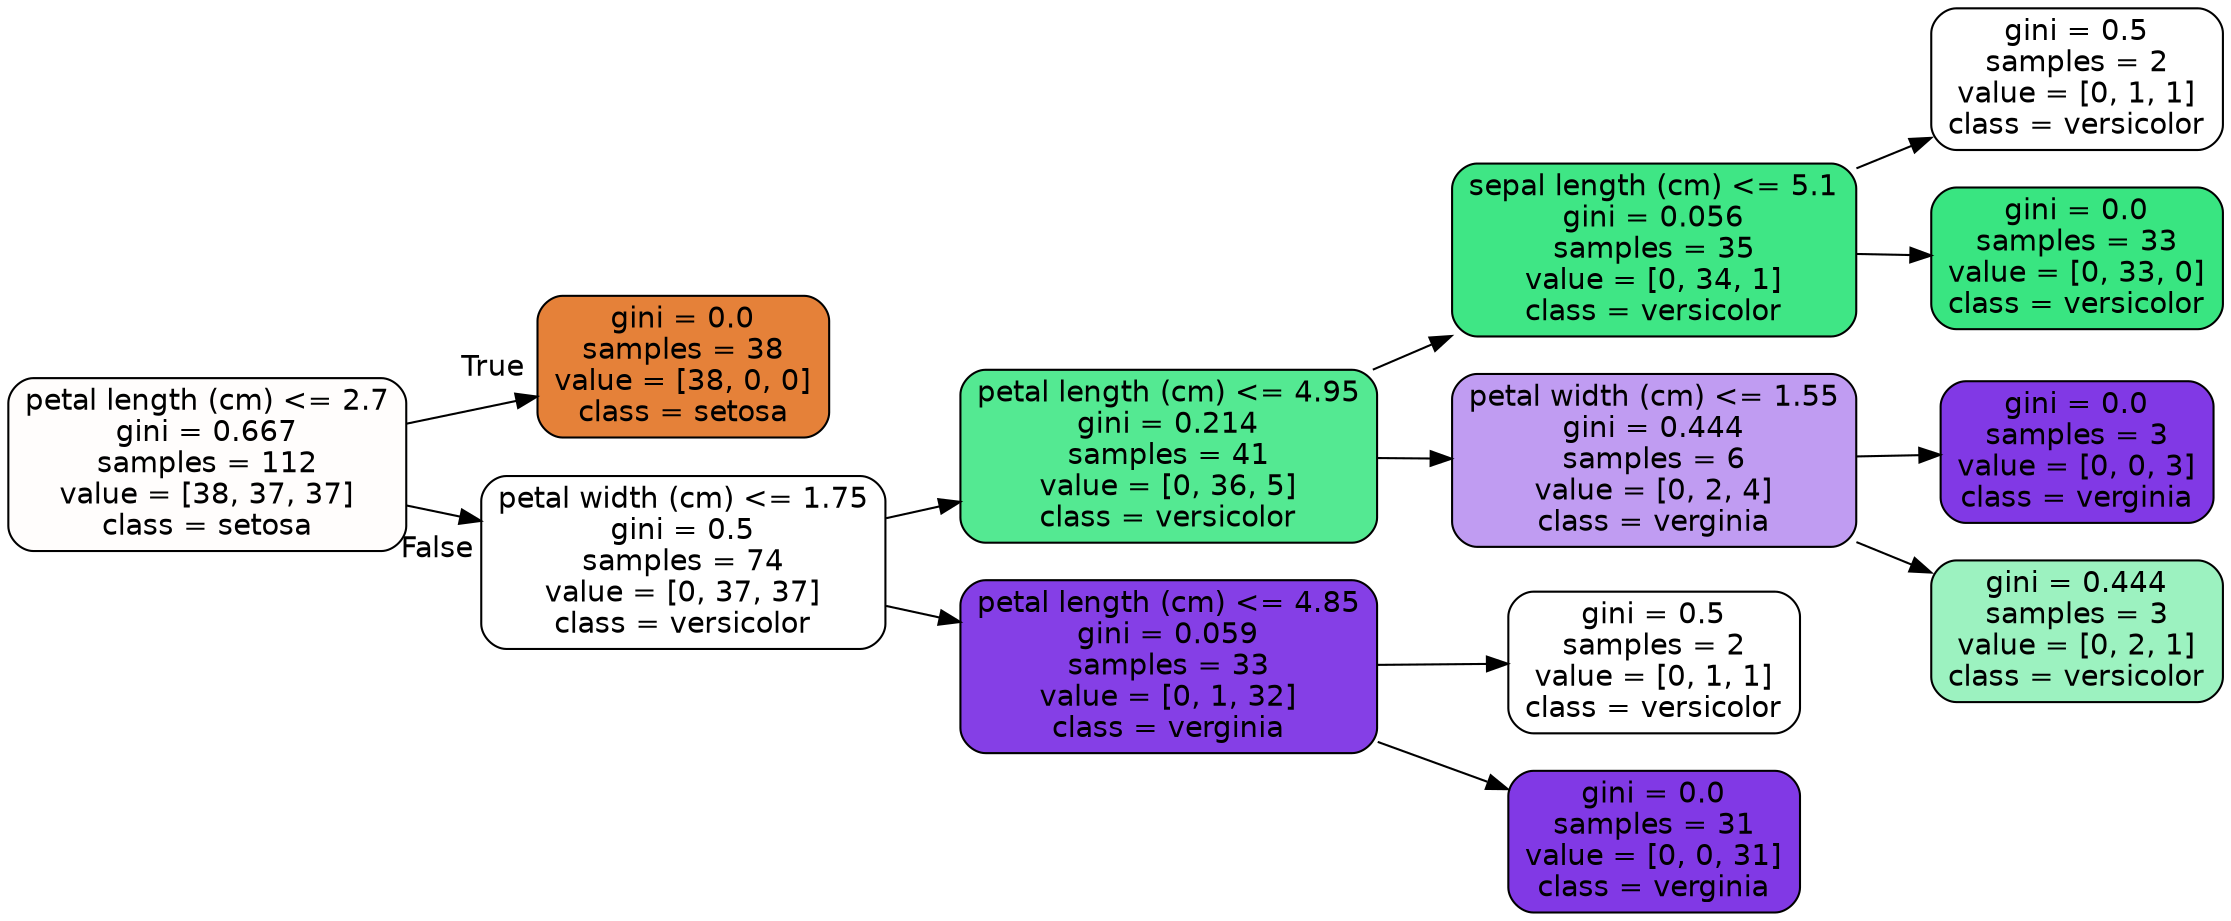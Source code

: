 digraph Tree {
node [shape=box, style="filled, rounded", color="black", fontname="helvetica"] ;
edge [fontname="helvetica"] ;
rankdir=LR ;
0 [label="petal length (cm) <= 2.7\ngini = 0.667\nsamples = 112\nvalue = [38, 37, 37]\nclass = setosa", fillcolor="#fffdfc"] ;
1 [label="gini = 0.0\nsamples = 38\nvalue = [38, 0, 0]\nclass = setosa", fillcolor="#e58139"] ;
0 -> 1 [labeldistance=2.5, labelangle=-45, headlabel="True"] ;
2 [label="petal width (cm) <= 1.75\ngini = 0.5\nsamples = 74\nvalue = [0, 37, 37]\nclass = versicolor", fillcolor="#ffffff"] ;
0 -> 2 [labeldistance=2.5, labelangle=45, headlabel="False"] ;
3 [label="petal length (cm) <= 4.95\ngini = 0.214\nsamples = 41\nvalue = [0, 36, 5]\nclass = versicolor", fillcolor="#54e992"] ;
2 -> 3 ;
4 [label="sepal length (cm) <= 5.1\ngini = 0.056\nsamples = 35\nvalue = [0, 34, 1]\nclass = versicolor", fillcolor="#3fe685"] ;
3 -> 4 ;
5 [label="gini = 0.5\nsamples = 2\nvalue = [0, 1, 1]\nclass = versicolor", fillcolor="#ffffff"] ;
4 -> 5 ;
6 [label="gini = 0.0\nsamples = 33\nvalue = [0, 33, 0]\nclass = versicolor", fillcolor="#39e581"] ;
4 -> 6 ;
7 [label="petal width (cm) <= 1.55\ngini = 0.444\nsamples = 6\nvalue = [0, 2, 4]\nclass = verginia", fillcolor="#c09cf2"] ;
3 -> 7 ;
8 [label="gini = 0.0\nsamples = 3\nvalue = [0, 0, 3]\nclass = verginia", fillcolor="#8139e5"] ;
7 -> 8 ;
9 [label="gini = 0.444\nsamples = 3\nvalue = [0, 2, 1]\nclass = versicolor", fillcolor="#9cf2c0"] ;
7 -> 9 ;
10 [label="petal length (cm) <= 4.85\ngini = 0.059\nsamples = 33\nvalue = [0, 1, 32]\nclass = verginia", fillcolor="#853fe6"] ;
2 -> 10 ;
11 [label="gini = 0.5\nsamples = 2\nvalue = [0, 1, 1]\nclass = versicolor", fillcolor="#ffffff"] ;
10 -> 11 ;
12 [label="gini = 0.0\nsamples = 31\nvalue = [0, 0, 31]\nclass = verginia", fillcolor="#8139e5"] ;
10 -> 12 ;
}
